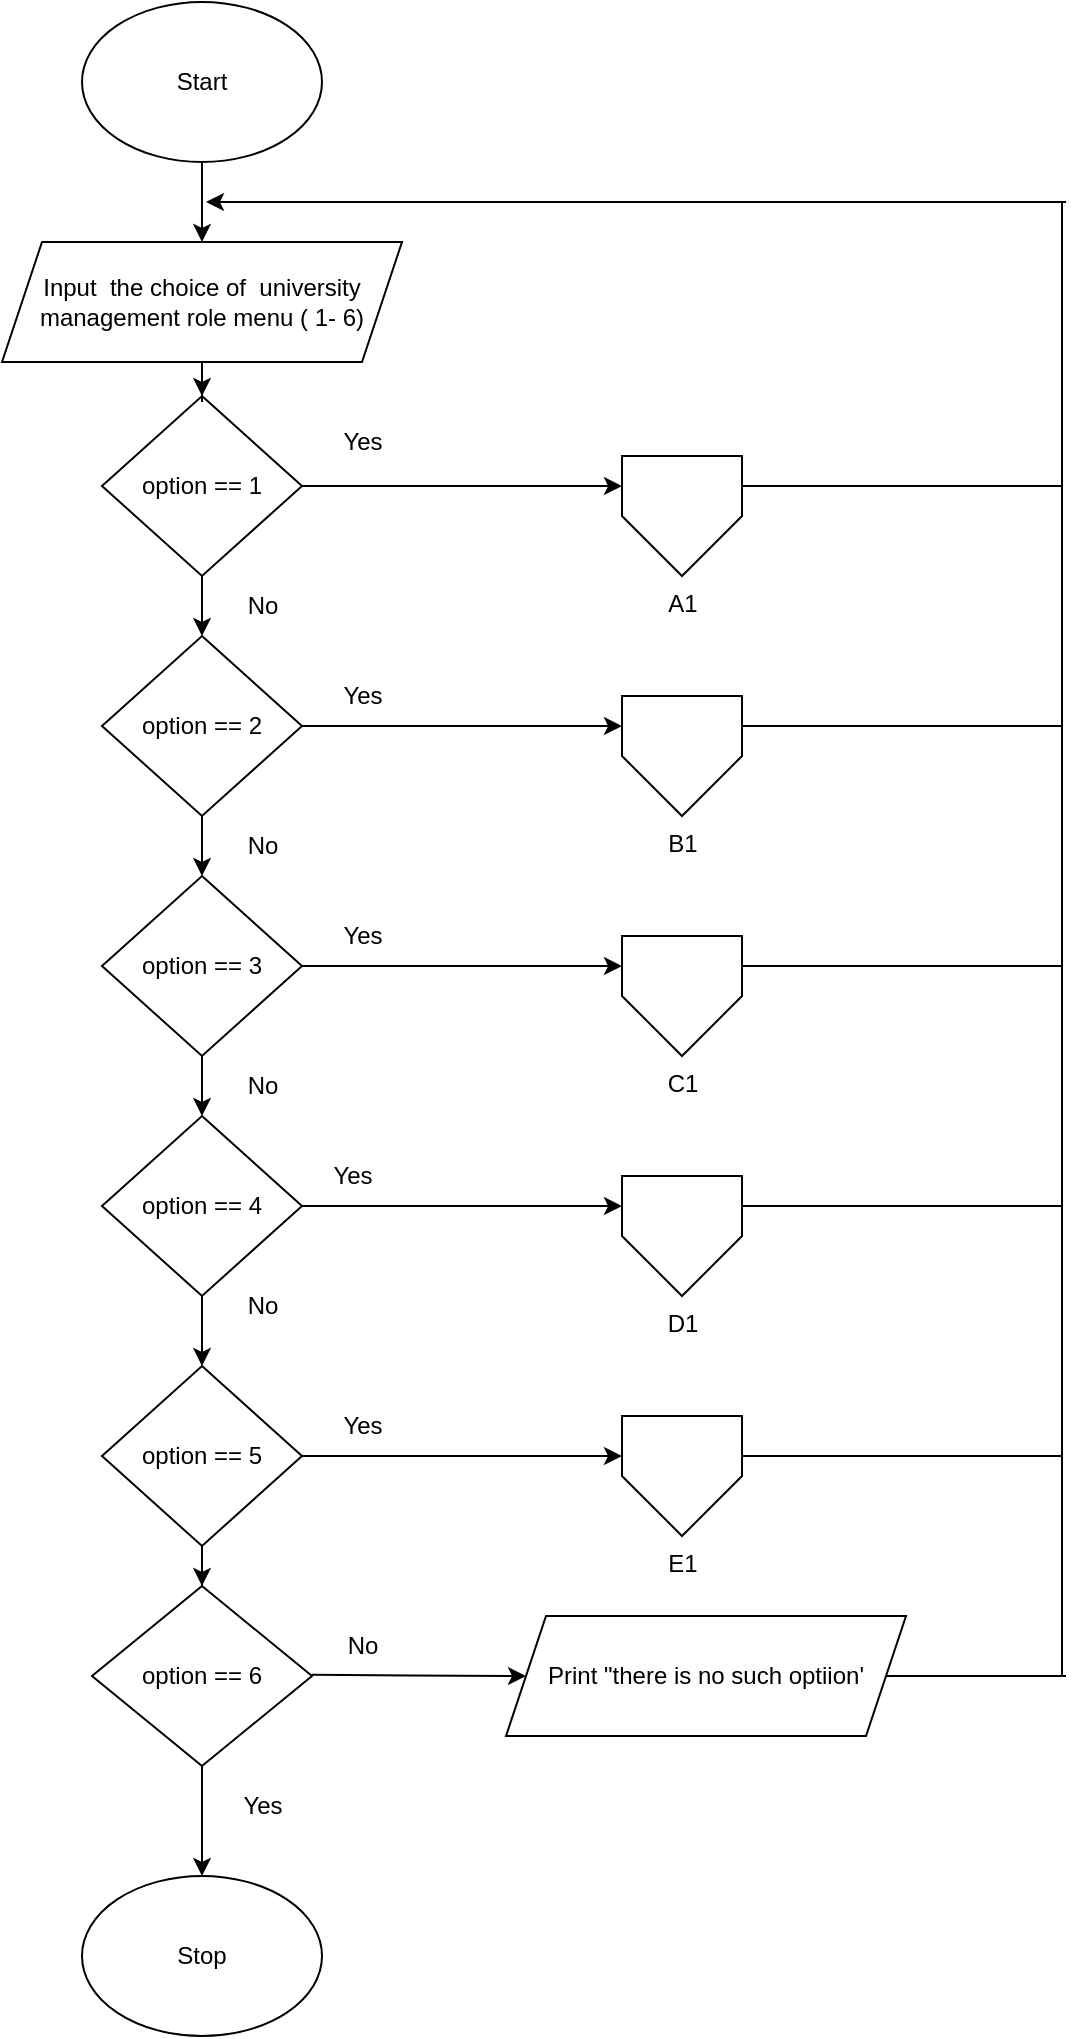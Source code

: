 <mxfile version="24.7.17">
  <diagram id="hPJmeEbqM_uJhu1WUBgI" name="Page-2">
    <mxGraphModel dx="2087" dy="3431" grid="0" gridSize="10" guides="1" tooltips="1" connect="1" arrows="1" fold="1" page="1" pageScale="1" pageWidth="827" pageHeight="1169" math="0" shadow="0">
      <root>
        <mxCell id="0" />
        <mxCell id="1" parent="0" />
        <mxCell id="ZoxIKXAUOeXcQ5-5phDQ-10" value="" style="edgeStyle=orthogonalEdgeStyle;rounded=0;orthogonalLoop=1;jettySize=auto;html=1;" parent="1" source="ZoxIKXAUOeXcQ5-5phDQ-11" target="ZoxIKXAUOeXcQ5-5phDQ-14" edge="1">
          <mxGeometry relative="1" as="geometry" />
        </mxCell>
        <mxCell id="ZoxIKXAUOeXcQ5-5phDQ-11" value="Start" style="ellipse;whiteSpace=wrap;html=1;" parent="1" vertex="1">
          <mxGeometry x="188" y="-2262" width="120" height="80" as="geometry" />
        </mxCell>
        <mxCell id="ZoxIKXAUOeXcQ5-5phDQ-21" value="" style="edgeStyle=orthogonalEdgeStyle;rounded=0;orthogonalLoop=1;jettySize=auto;html=1;" parent="1" source="ZoxIKXAUOeXcQ5-5phDQ-12" target="ZoxIKXAUOeXcQ5-5phDQ-15" edge="1">
          <mxGeometry relative="1" as="geometry" />
        </mxCell>
        <mxCell id="sU-5Mp4BqcbcbJBGRLXP-1" value="" style="edgeStyle=orthogonalEdgeStyle;rounded=0;orthogonalLoop=1;jettySize=auto;html=1;entryX=0;entryY=0.5;entryDx=0;entryDy=0;" parent="1" source="ZoxIKXAUOeXcQ5-5phDQ-12" edge="1">
          <mxGeometry relative="1" as="geometry">
            <mxPoint x="458.0" y="-2020.0" as="targetPoint" />
          </mxGeometry>
        </mxCell>
        <mxCell id="ZoxIKXAUOeXcQ5-5phDQ-12" value="option == 1" style="rhombus;whiteSpace=wrap;html=1;" parent="1" vertex="1">
          <mxGeometry x="198" y="-2065" width="100" height="90" as="geometry" />
        </mxCell>
        <mxCell id="ZoxIKXAUOeXcQ5-5phDQ-13" value="" style="edgeStyle=orthogonalEdgeStyle;rounded=0;orthogonalLoop=1;jettySize=auto;html=1;" parent="1" source="ZoxIKXAUOeXcQ5-5phDQ-14" target="ZoxIKXAUOeXcQ5-5phDQ-12" edge="1">
          <mxGeometry relative="1" as="geometry" />
        </mxCell>
        <mxCell id="ZoxIKXAUOeXcQ5-5phDQ-14" value="Input&amp;nbsp; the choice of&amp;nbsp; university management role menu ( 1- 6)" style="shape=parallelogram;perimeter=parallelogramPerimeter;whiteSpace=wrap;html=1;fixedSize=1;" parent="1" vertex="1">
          <mxGeometry x="148" y="-2142" width="200" height="60" as="geometry" />
        </mxCell>
        <mxCell id="ZoxIKXAUOeXcQ5-5phDQ-22" value="" style="edgeStyle=orthogonalEdgeStyle;rounded=0;orthogonalLoop=1;jettySize=auto;html=1;" parent="1" source="ZoxIKXAUOeXcQ5-5phDQ-15" target="ZoxIKXAUOeXcQ5-5phDQ-16" edge="1">
          <mxGeometry relative="1" as="geometry" />
        </mxCell>
        <mxCell id="ZoxIKXAUOeXcQ5-5phDQ-42" value="" style="edgeStyle=orthogonalEdgeStyle;rounded=0;orthogonalLoop=1;jettySize=auto;html=1;entryX=0;entryY=0.5;entryDx=0;entryDy=0;" parent="1" source="ZoxIKXAUOeXcQ5-5phDQ-15" edge="1">
          <mxGeometry relative="1" as="geometry">
            <mxPoint x="458.0" y="-1900" as="targetPoint" />
          </mxGeometry>
        </mxCell>
        <mxCell id="ZoxIKXAUOeXcQ5-5phDQ-15" value="option == 2" style="rhombus;whiteSpace=wrap;html=1;" parent="1" vertex="1">
          <mxGeometry x="198" y="-1945" width="100" height="90" as="geometry" />
        </mxCell>
        <mxCell id="ZoxIKXAUOeXcQ5-5phDQ-23" value="" style="edgeStyle=orthogonalEdgeStyle;rounded=0;orthogonalLoop=1;jettySize=auto;html=1;" parent="1" source="ZoxIKXAUOeXcQ5-5phDQ-16" target="ZoxIKXAUOeXcQ5-5phDQ-17" edge="1">
          <mxGeometry relative="1" as="geometry" />
        </mxCell>
        <mxCell id="ZoxIKXAUOeXcQ5-5phDQ-44" value="" style="edgeStyle=orthogonalEdgeStyle;rounded=0;orthogonalLoop=1;jettySize=auto;html=1;entryX=0;entryY=0.5;entryDx=0;entryDy=0;" parent="1" source="ZoxIKXAUOeXcQ5-5phDQ-16" edge="1">
          <mxGeometry relative="1" as="geometry">
            <mxPoint x="458.0" y="-1780" as="targetPoint" />
          </mxGeometry>
        </mxCell>
        <mxCell id="ZoxIKXAUOeXcQ5-5phDQ-16" value="&lt;div&gt;option == 3&lt;/div&gt;" style="rhombus;whiteSpace=wrap;html=1;" parent="1" vertex="1">
          <mxGeometry x="198" y="-1825" width="100" height="90" as="geometry" />
        </mxCell>
        <mxCell id="ZoxIKXAUOeXcQ5-5phDQ-25" value="" style="edgeStyle=orthogonalEdgeStyle;rounded=0;orthogonalLoop=1;jettySize=auto;html=1;" parent="1" source="ZoxIKXAUOeXcQ5-5phDQ-17" target="ZoxIKXAUOeXcQ5-5phDQ-18" edge="1">
          <mxGeometry relative="1" as="geometry" />
        </mxCell>
        <mxCell id="ZoxIKXAUOeXcQ5-5phDQ-46" value="" style="edgeStyle=orthogonalEdgeStyle;rounded=0;orthogonalLoop=1;jettySize=auto;html=1;entryX=0;entryY=0.5;entryDx=0;entryDy=0;" parent="1" source="ZoxIKXAUOeXcQ5-5phDQ-17" edge="1">
          <mxGeometry relative="1" as="geometry">
            <mxPoint x="458.0" y="-1660" as="targetPoint" />
          </mxGeometry>
        </mxCell>
        <mxCell id="ZoxIKXAUOeXcQ5-5phDQ-17" value="&lt;div&gt;option == 4&lt;/div&gt;" style="rhombus;whiteSpace=wrap;html=1;" parent="1" vertex="1">
          <mxGeometry x="198" y="-1705" width="100" height="90" as="geometry" />
        </mxCell>
        <mxCell id="ZoxIKXAUOeXcQ5-5phDQ-26" value="" style="edgeStyle=orthogonalEdgeStyle;rounded=0;orthogonalLoop=1;jettySize=auto;html=1;" parent="1" source="ZoxIKXAUOeXcQ5-5phDQ-18" target="ZoxIKXAUOeXcQ5-5phDQ-19" edge="1">
          <mxGeometry relative="1" as="geometry" />
        </mxCell>
        <mxCell id="ZoxIKXAUOeXcQ5-5phDQ-48" value="" style="edgeStyle=orthogonalEdgeStyle;rounded=0;orthogonalLoop=1;jettySize=auto;html=1;entryX=0;entryY=0.5;entryDx=0;entryDy=0;" parent="1" source="ZoxIKXAUOeXcQ5-5phDQ-18" edge="1">
          <mxGeometry relative="1" as="geometry">
            <mxPoint x="458.0" y="-1535" as="targetPoint" />
          </mxGeometry>
        </mxCell>
        <mxCell id="ZoxIKXAUOeXcQ5-5phDQ-18" value="&lt;div&gt;option == 5&lt;/div&gt;" style="rhombus;whiteSpace=wrap;html=1;" parent="1" vertex="1">
          <mxGeometry x="198" y="-1580" width="100" height="90" as="geometry" />
        </mxCell>
        <mxCell id="ZoxIKXAUOeXcQ5-5phDQ-28" value="" style="edgeStyle=orthogonalEdgeStyle;rounded=0;orthogonalLoop=1;jettySize=auto;html=1;" parent="1" source="ZoxIKXAUOeXcQ5-5phDQ-19" target="ZoxIKXAUOeXcQ5-5phDQ-27" edge="1">
          <mxGeometry relative="1" as="geometry" />
        </mxCell>
        <mxCell id="ZoxIKXAUOeXcQ5-5phDQ-19" value="option == 6" style="rhombus;whiteSpace=wrap;html=1;" parent="1" vertex="1">
          <mxGeometry x="193" y="-1470" width="110" height="90" as="geometry" />
        </mxCell>
        <mxCell id="ZoxIKXAUOeXcQ5-5phDQ-27" value="Stop" style="ellipse;whiteSpace=wrap;html=1;" parent="1" vertex="1">
          <mxGeometry x="188" y="-1325" width="120" height="80" as="geometry" />
        </mxCell>
        <mxCell id="ZoxIKXAUOeXcQ5-5phDQ-50" value="Yes" style="text;html=1;align=center;verticalAlign=middle;resizable=0;points=[];autosize=1;strokeColor=none;fillColor=none;" parent="1" vertex="1">
          <mxGeometry x="308" y="-2057" width="40" height="30" as="geometry" />
        </mxCell>
        <mxCell id="ZoxIKXAUOeXcQ5-5phDQ-51" value="No" style="text;html=1;align=center;verticalAlign=middle;resizable=0;points=[];autosize=1;strokeColor=none;fillColor=none;" parent="1" vertex="1">
          <mxGeometry x="258" y="-1975" width="40" height="30" as="geometry" />
        </mxCell>
        <mxCell id="ZoxIKXAUOeXcQ5-5phDQ-52" value="Yes" style="text;html=1;align=center;verticalAlign=middle;resizable=0;points=[];autosize=1;strokeColor=none;fillColor=none;" parent="1" vertex="1">
          <mxGeometry x="308" y="-1930" width="40" height="30" as="geometry" />
        </mxCell>
        <mxCell id="ZoxIKXAUOeXcQ5-5phDQ-53" value="Yes" style="text;html=1;align=center;verticalAlign=middle;resizable=0;points=[];autosize=1;strokeColor=none;fillColor=none;" parent="1" vertex="1">
          <mxGeometry x="308" y="-1810" width="40" height="30" as="geometry" />
        </mxCell>
        <mxCell id="ZoxIKXAUOeXcQ5-5phDQ-54" value="Yes" style="text;html=1;align=center;verticalAlign=middle;resizable=0;points=[];autosize=1;strokeColor=none;fillColor=none;" parent="1" vertex="1">
          <mxGeometry x="303" y="-1690" width="40" height="30" as="geometry" />
        </mxCell>
        <mxCell id="ZoxIKXAUOeXcQ5-5phDQ-55" value="Yes" style="text;html=1;align=center;verticalAlign=middle;resizable=0;points=[];autosize=1;strokeColor=none;fillColor=none;" parent="1" vertex="1">
          <mxGeometry x="308" y="-1565" width="40" height="30" as="geometry" />
        </mxCell>
        <mxCell id="ZoxIKXAUOeXcQ5-5phDQ-56" value="No" style="text;html=1;align=center;verticalAlign=middle;resizable=0;points=[];autosize=1;strokeColor=none;fillColor=none;" parent="1" vertex="1">
          <mxGeometry x="258" y="-1855" width="40" height="30" as="geometry" />
        </mxCell>
        <mxCell id="ZoxIKXAUOeXcQ5-5phDQ-57" value="No" style="text;html=1;align=center;verticalAlign=middle;resizable=0;points=[];autosize=1;strokeColor=none;fillColor=none;" parent="1" vertex="1">
          <mxGeometry x="258" y="-1735" width="40" height="30" as="geometry" />
        </mxCell>
        <mxCell id="ZoxIKXAUOeXcQ5-5phDQ-58" value="No" style="text;html=1;align=center;verticalAlign=middle;resizable=0;points=[];autosize=1;strokeColor=none;fillColor=none;" parent="1" vertex="1">
          <mxGeometry x="258" y="-1625" width="40" height="30" as="geometry" />
        </mxCell>
        <mxCell id="uOiCjjrxeWrXdkk0zyQc-3" value="" style="endArrow=classic;html=1;rounded=0;entryX=1;entryY=0.5;entryDx=0;entryDy=0;" parent="1" edge="1">
          <mxGeometry width="50" height="50" relative="1" as="geometry">
            <mxPoint x="680" y="-2162" as="sourcePoint" />
            <mxPoint x="250" y="-2162" as="targetPoint" />
          </mxGeometry>
        </mxCell>
        <mxCell id="uOiCjjrxeWrXdkk0zyQc-4" value="" style="endArrow=none;html=1;rounded=0;" parent="1" edge="1">
          <mxGeometry width="50" height="50" relative="1" as="geometry">
            <mxPoint x="678" y="-1425" as="sourcePoint" />
            <mxPoint x="678" y="-2162" as="targetPoint" />
          </mxGeometry>
        </mxCell>
        <mxCell id="uOiCjjrxeWrXdkk0zyQc-5" value="" style="endArrow=none;html=1;rounded=0;exitX=1;exitY=0.5;exitDx=0;exitDy=0;" parent="1" edge="1">
          <mxGeometry width="50" height="50" relative="1" as="geometry">
            <mxPoint x="518.0" y="-1535" as="sourcePoint" />
            <mxPoint x="678" y="-1535" as="targetPoint" />
          </mxGeometry>
        </mxCell>
        <mxCell id="uOiCjjrxeWrXdkk0zyQc-6" value="" style="endArrow=none;html=1;rounded=0;exitX=1;exitY=0.5;exitDx=0;exitDy=0;" parent="1" edge="1">
          <mxGeometry width="50" height="50" relative="1" as="geometry">
            <mxPoint x="518.0" y="-1660" as="sourcePoint" />
            <mxPoint x="678" y="-1660" as="targetPoint" />
          </mxGeometry>
        </mxCell>
        <mxCell id="uOiCjjrxeWrXdkk0zyQc-7" value="" style="endArrow=none;html=1;rounded=0;exitX=1;exitY=0.5;exitDx=0;exitDy=0;" parent="1" edge="1">
          <mxGeometry width="50" height="50" relative="1" as="geometry">
            <mxPoint x="518.0" y="-1780" as="sourcePoint" />
            <mxPoint x="678" y="-1780" as="targetPoint" />
          </mxGeometry>
        </mxCell>
        <mxCell id="uOiCjjrxeWrXdkk0zyQc-8" value="" style="endArrow=none;html=1;rounded=0;exitX=1;exitY=0.5;exitDx=0;exitDy=0;" parent="1" edge="1">
          <mxGeometry width="50" height="50" relative="1" as="geometry">
            <mxPoint x="518.0" y="-1900" as="sourcePoint" />
            <mxPoint x="678" y="-1900" as="targetPoint" />
            <Array as="points" />
          </mxGeometry>
        </mxCell>
        <mxCell id="uOiCjjrxeWrXdkk0zyQc-9" value="" style="endArrow=none;html=1;rounded=0;exitX=1;exitY=0.5;exitDx=0;exitDy=0;" parent="1" edge="1">
          <mxGeometry width="50" height="50" relative="1" as="geometry">
            <mxPoint x="518.0" y="-2020.0" as="sourcePoint" />
            <mxPoint x="678" y="-2020" as="targetPoint" />
          </mxGeometry>
        </mxCell>
        <mxCell id="YzYhgDHI8R-GzP9qKLlG-2" value="A1" style="verticalLabelPosition=bottom;verticalAlign=top;html=1;shape=offPageConnector;rounded=0;size=0.5;" parent="1" vertex="1">
          <mxGeometry x="458" y="-2035" width="60" height="60" as="geometry" />
        </mxCell>
        <mxCell id="YzYhgDHI8R-GzP9qKLlG-4" value="B1" style="verticalLabelPosition=bottom;verticalAlign=top;html=1;shape=offPageConnector;rounded=0;size=0.5;" parent="1" vertex="1">
          <mxGeometry x="458" y="-1915" width="60" height="60" as="geometry" />
        </mxCell>
        <mxCell id="YzYhgDHI8R-GzP9qKLlG-6" value="C1" style="verticalLabelPosition=bottom;verticalAlign=top;html=1;shape=offPageConnector;rounded=0;size=0.5;" parent="1" vertex="1">
          <mxGeometry x="458" y="-1795" width="60" height="60" as="geometry" />
        </mxCell>
        <mxCell id="YzYhgDHI8R-GzP9qKLlG-8" value="D1" style="verticalLabelPosition=bottom;verticalAlign=top;html=1;shape=offPageConnector;rounded=0;size=0.5;" parent="1" vertex="1">
          <mxGeometry x="458" y="-1675" width="60" height="60" as="geometry" />
        </mxCell>
        <mxCell id="YzYhgDHI8R-GzP9qKLlG-10" value="E1" style="verticalLabelPosition=bottom;verticalAlign=top;html=1;shape=offPageConnector;rounded=0;size=0.5;" parent="1" vertex="1">
          <mxGeometry x="458" y="-1555" width="60" height="60" as="geometry" />
        </mxCell>
        <mxCell id="iPTA39rfsTSDC_bvKPxS-2" value="Yes" style="text;html=1;align=center;verticalAlign=middle;resizable=0;points=[];autosize=1;strokeColor=none;fillColor=none;" parent="1" vertex="1">
          <mxGeometry x="258" y="-1375" width="40" height="30" as="geometry" />
        </mxCell>
        <mxCell id="iPTA39rfsTSDC_bvKPxS-3" value="" style="edgeStyle=orthogonalEdgeStyle;rounded=0;orthogonalLoop=1;jettySize=auto;html=1;" parent="1" target="iPTA39rfsTSDC_bvKPxS-4" edge="1">
          <mxGeometry relative="1" as="geometry">
            <mxPoint x="430" y="-1425" as="targetPoint" />
            <mxPoint x="303" y="-1425.67" as="sourcePoint" />
          </mxGeometry>
        </mxCell>
        <mxCell id="iPTA39rfsTSDC_bvKPxS-4" value="Print &quot;there is no such optiion&#39;" style="shape=parallelogram;perimeter=parallelogramPerimeter;whiteSpace=wrap;html=1;fixedSize=1;" parent="1" vertex="1">
          <mxGeometry x="400" y="-1455" width="200" height="60" as="geometry" />
        </mxCell>
        <mxCell id="iPTA39rfsTSDC_bvKPxS-6" value="" style="endArrow=none;html=1;rounded=0;exitX=1;exitY=0.5;exitDx=0;exitDy=0;" parent="1" source="iPTA39rfsTSDC_bvKPxS-4" edge="1">
          <mxGeometry width="50" height="50" relative="1" as="geometry">
            <mxPoint x="430" y="-1375" as="sourcePoint" />
            <mxPoint x="680" y="-1425" as="targetPoint" />
          </mxGeometry>
        </mxCell>
        <mxCell id="iPTA39rfsTSDC_bvKPxS-7" value="No" style="text;html=1;align=center;verticalAlign=middle;resizable=0;points=[];autosize=1;strokeColor=none;fillColor=none;" parent="1" vertex="1">
          <mxGeometry x="308" y="-1455" width="40" height="30" as="geometry" />
        </mxCell>
      </root>
    </mxGraphModel>
  </diagram>
</mxfile>
